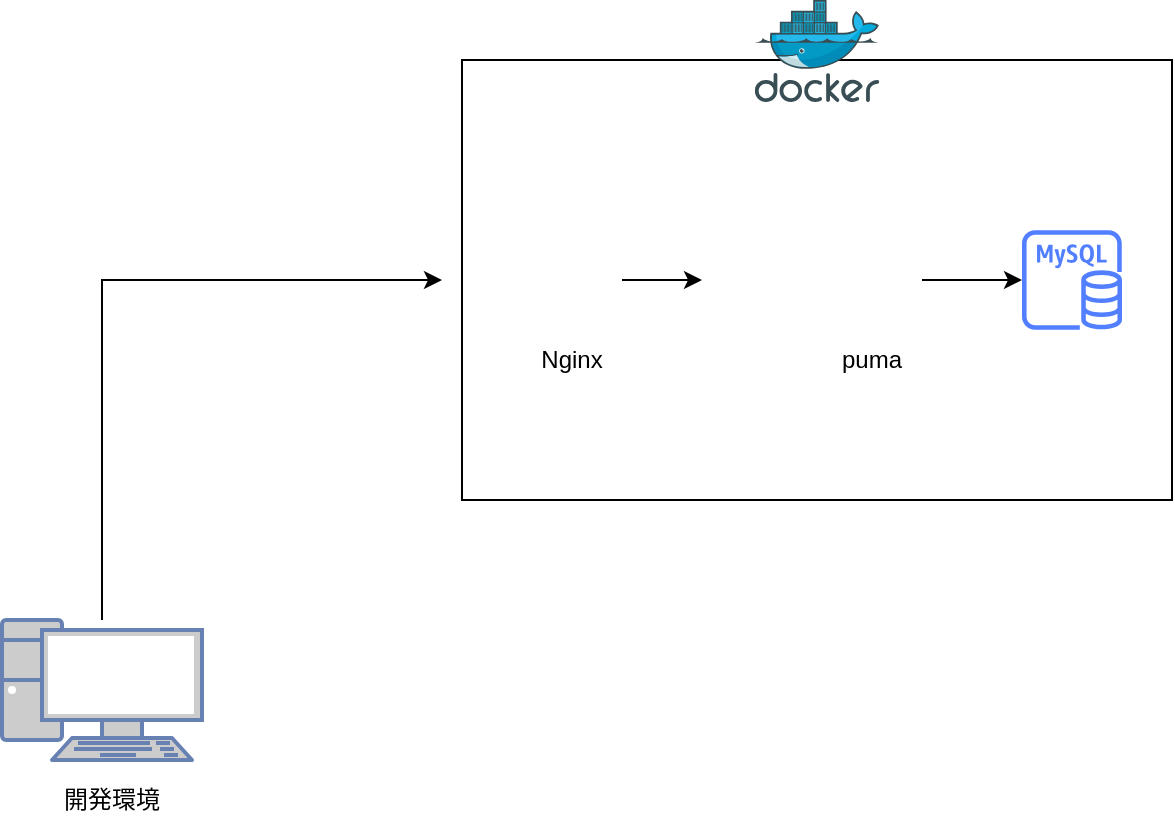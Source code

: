 <mxfile version="15.2.7" type="github">
  <diagram id="V5ROl67hUMPd3xMdemGN" name="Page-1">
    <mxGraphModel dx="1422" dy="794" grid="1" gridSize="10" guides="1" tooltips="1" connect="1" arrows="1" fold="1" page="1" pageScale="1" pageWidth="827" pageHeight="1169" math="0" shadow="0">
      <root>
        <mxCell id="0" />
        <mxCell id="1" parent="0" />
        <mxCell id="OQT2VrUw8In6mazgCLiA-2" value="" style="rounded=0;whiteSpace=wrap;html=1;" vertex="1" parent="1">
          <mxGeometry x="320" y="60" width="355" height="220" as="geometry" />
        </mxCell>
        <mxCell id="OQT2VrUw8In6mazgCLiA-1" value="" style="sketch=0;aspect=fixed;html=1;points=[];align=center;image;fontSize=12;image=img/lib/mscae/Docker.svg;" vertex="1" parent="1">
          <mxGeometry x="466.4" y="30" width="62.2" height="51" as="geometry" />
        </mxCell>
        <mxCell id="OQT2VrUw8In6mazgCLiA-18" value="" style="edgeStyle=orthogonalEdgeStyle;rounded=0;orthogonalLoop=1;jettySize=auto;html=1;" edge="1" parent="1" source="OQT2VrUw8In6mazgCLiA-5" target="OQT2VrUw8In6mazgCLiA-16">
          <mxGeometry relative="1" as="geometry" />
        </mxCell>
        <mxCell id="OQT2VrUw8In6mazgCLiA-5" value="" style="shape=image;html=1;verticalAlign=top;verticalLabelPosition=bottom;labelBackgroundColor=#ffffff;imageAspect=0;aspect=fixed;image=https://cdn4.iconfinder.com/data/icons/logos-brands-5/24/nginx-128.png" vertex="1" parent="1">
          <mxGeometry x="350" y="145" width="50" height="50" as="geometry" />
        </mxCell>
        <mxCell id="OQT2VrUw8In6mazgCLiA-9" value="puma" style="text;html=1;strokeColor=none;fillColor=none;align=center;verticalAlign=middle;whiteSpace=wrap;rounded=0;" vertex="1" parent="1">
          <mxGeometry x="505" y="210" width="40" as="geometry" />
        </mxCell>
        <mxCell id="OQT2VrUw8In6mazgCLiA-10" value="Nginx" style="text;html=1;strokeColor=none;fillColor=none;align=center;verticalAlign=middle;whiteSpace=wrap;rounded=0;" vertex="1" parent="1">
          <mxGeometry x="355" y="200" width="40" height="20" as="geometry" />
        </mxCell>
        <mxCell id="OQT2VrUw8In6mazgCLiA-19" value="" style="edgeStyle=orthogonalEdgeStyle;rounded=0;orthogonalLoop=1;jettySize=auto;html=1;" edge="1" parent="1" source="OQT2VrUw8In6mazgCLiA-11" target="OQT2VrUw8In6mazgCLiA-14">
          <mxGeometry relative="1" as="geometry" />
        </mxCell>
        <mxCell id="OQT2VrUw8In6mazgCLiA-11" value="" style="shape=image;html=1;verticalAlign=top;verticalLabelPosition=bottom;labelBackgroundColor=#ffffff;imageAspect=0;aspect=fixed;image=https://cdn1.iconfinder.com/data/icons/life-of-amazon-outline/340/wild_cougar_puma_wildlife_nature_mountain_forest_jungle-128.png" vertex="1" parent="1">
          <mxGeometry x="500" y="145" width="50" height="50" as="geometry" />
        </mxCell>
        <mxCell id="OQT2VrUw8In6mazgCLiA-14" value="" style="sketch=0;outlineConnect=0;fontColor=#232F3E;gradientColor=none;fillColor=#527FFF;strokeColor=none;dashed=0;verticalLabelPosition=bottom;verticalAlign=top;align=center;html=1;fontSize=12;fontStyle=0;aspect=fixed;pointerEvents=1;shape=mxgraph.aws4.rds_mysql_instance;" vertex="1" parent="1">
          <mxGeometry x="600" y="145" width="50" height="50" as="geometry" />
        </mxCell>
        <mxCell id="OQT2VrUw8In6mazgCLiA-16" value="" style="shape=image;html=1;verticalAlign=top;verticalLabelPosition=bottom;labelBackgroundColor=#ffffff;imageAspect=0;aspect=fixed;image=https://cdn4.iconfinder.com/data/icons/logos-brands-5/24/rails-128.png" vertex="1" parent="1">
          <mxGeometry x="440" y="140" width="60" height="60" as="geometry" />
        </mxCell>
        <mxCell id="OQT2VrUw8In6mazgCLiA-21" style="edgeStyle=orthogonalEdgeStyle;rounded=0;orthogonalLoop=1;jettySize=auto;html=1;" edge="1" parent="1" source="OQT2VrUw8In6mazgCLiA-20">
          <mxGeometry relative="1" as="geometry">
            <mxPoint x="310" y="170" as="targetPoint" />
            <Array as="points">
              <mxPoint x="140" y="170" />
            </Array>
          </mxGeometry>
        </mxCell>
        <mxCell id="OQT2VrUw8In6mazgCLiA-20" value="" style="fontColor=#0066CC;verticalAlign=top;verticalLabelPosition=bottom;labelPosition=center;align=center;html=1;outlineConnect=0;fillColor=#CCCCCC;strokeColor=#6881B3;gradientColor=none;gradientDirection=north;strokeWidth=2;shape=mxgraph.networks.pc;" vertex="1" parent="1">
          <mxGeometry x="90" y="340" width="100" height="70" as="geometry" />
        </mxCell>
        <mxCell id="OQT2VrUw8In6mazgCLiA-22" value="開発環境" style="text;html=1;strokeColor=none;fillColor=none;align=center;verticalAlign=middle;whiteSpace=wrap;rounded=0;" vertex="1" parent="1">
          <mxGeometry x="110" y="420" width="70" height="20" as="geometry" />
        </mxCell>
      </root>
    </mxGraphModel>
  </diagram>
</mxfile>
